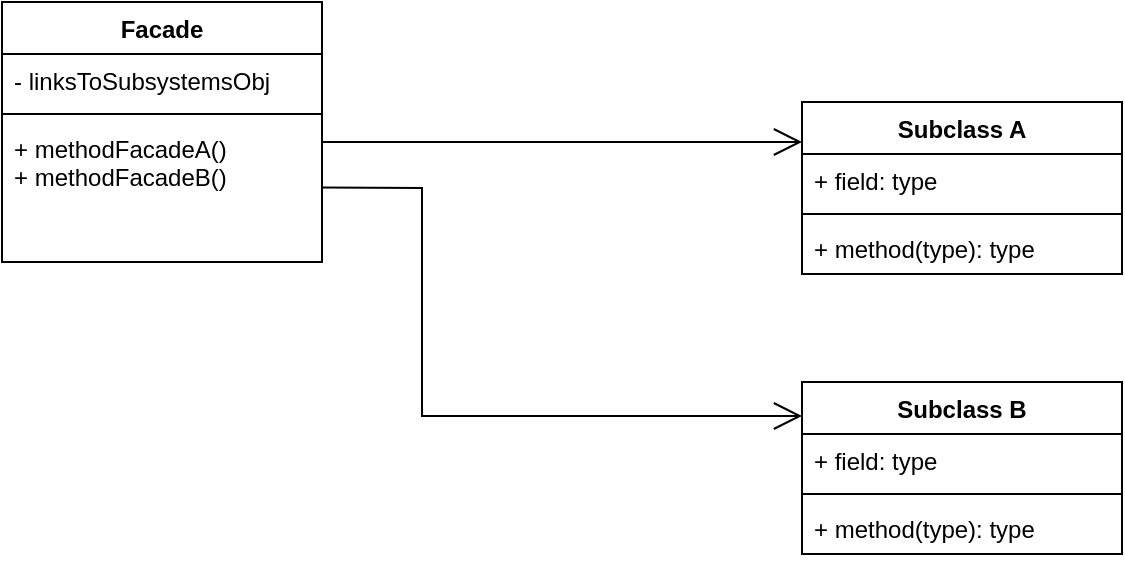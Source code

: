 <mxfile version="24.0.5" type="device">
  <diagram name="Page-1" id="T9YTV0UZFiSKC58tQL2C">
    <mxGraphModel dx="1046" dy="471" grid="1" gridSize="10" guides="1" tooltips="1" connect="1" arrows="1" fold="1" page="1" pageScale="1" pageWidth="827" pageHeight="1169" math="0" shadow="0">
      <root>
        <mxCell id="0" />
        <mxCell id="1" parent="0" />
        <mxCell id="-_bLyJcd1HXzMFZOoarc-1" value="Facade" style="swimlane;fontStyle=1;align=center;verticalAlign=top;childLayout=stackLayout;horizontal=1;startSize=26;horizontalStack=0;resizeParent=1;resizeParentMax=0;resizeLast=0;collapsible=1;marginBottom=0;whiteSpace=wrap;html=1;" vertex="1" parent="1">
          <mxGeometry x="180" y="70" width="160" height="130" as="geometry" />
        </mxCell>
        <mxCell id="-_bLyJcd1HXzMFZOoarc-2" value="- linksToSubsystemsObj" style="text;strokeColor=none;fillColor=none;align=left;verticalAlign=top;spacingLeft=4;spacingRight=4;overflow=hidden;rotatable=0;points=[[0,0.5],[1,0.5]];portConstraint=eastwest;whiteSpace=wrap;html=1;" vertex="1" parent="-_bLyJcd1HXzMFZOoarc-1">
          <mxGeometry y="26" width="160" height="26" as="geometry" />
        </mxCell>
        <mxCell id="-_bLyJcd1HXzMFZOoarc-3" value="" style="line;strokeWidth=1;fillColor=none;align=left;verticalAlign=middle;spacingTop=-1;spacingLeft=3;spacingRight=3;rotatable=0;labelPosition=right;points=[];portConstraint=eastwest;strokeColor=inherit;" vertex="1" parent="-_bLyJcd1HXzMFZOoarc-1">
          <mxGeometry y="52" width="160" height="8" as="geometry" />
        </mxCell>
        <mxCell id="-_bLyJcd1HXzMFZOoarc-4" value="+ methodFacadeA()&lt;div&gt;+ methodFacadeB()&lt;/div&gt;" style="text;strokeColor=none;fillColor=none;align=left;verticalAlign=top;spacingLeft=4;spacingRight=4;overflow=hidden;rotatable=0;points=[[0,0.5],[1,0.5]];portConstraint=eastwest;whiteSpace=wrap;html=1;" vertex="1" parent="-_bLyJcd1HXzMFZOoarc-1">
          <mxGeometry y="60" width="160" height="70" as="geometry" />
        </mxCell>
        <mxCell id="-_bLyJcd1HXzMFZOoarc-5" value="Subclass A" style="swimlane;fontStyle=1;align=center;verticalAlign=top;childLayout=stackLayout;horizontal=1;startSize=26;horizontalStack=0;resizeParent=1;resizeParentMax=0;resizeLast=0;collapsible=1;marginBottom=0;whiteSpace=wrap;html=1;" vertex="1" parent="1">
          <mxGeometry x="580" y="120" width="160" height="86" as="geometry" />
        </mxCell>
        <mxCell id="-_bLyJcd1HXzMFZOoarc-6" value="+ field: type" style="text;strokeColor=none;fillColor=none;align=left;verticalAlign=top;spacingLeft=4;spacingRight=4;overflow=hidden;rotatable=0;points=[[0,0.5],[1,0.5]];portConstraint=eastwest;whiteSpace=wrap;html=1;" vertex="1" parent="-_bLyJcd1HXzMFZOoarc-5">
          <mxGeometry y="26" width="160" height="26" as="geometry" />
        </mxCell>
        <mxCell id="-_bLyJcd1HXzMFZOoarc-7" value="" style="line;strokeWidth=1;fillColor=none;align=left;verticalAlign=middle;spacingTop=-1;spacingLeft=3;spacingRight=3;rotatable=0;labelPosition=right;points=[];portConstraint=eastwest;strokeColor=inherit;" vertex="1" parent="-_bLyJcd1HXzMFZOoarc-5">
          <mxGeometry y="52" width="160" height="8" as="geometry" />
        </mxCell>
        <mxCell id="-_bLyJcd1HXzMFZOoarc-8" value="+ method(type): type" style="text;strokeColor=none;fillColor=none;align=left;verticalAlign=top;spacingLeft=4;spacingRight=4;overflow=hidden;rotatable=0;points=[[0,0.5],[1,0.5]];portConstraint=eastwest;whiteSpace=wrap;html=1;" vertex="1" parent="-_bLyJcd1HXzMFZOoarc-5">
          <mxGeometry y="60" width="160" height="26" as="geometry" />
        </mxCell>
        <mxCell id="-_bLyJcd1HXzMFZOoarc-9" value="Subclass B" style="swimlane;fontStyle=1;align=center;verticalAlign=top;childLayout=stackLayout;horizontal=1;startSize=26;horizontalStack=0;resizeParent=1;resizeParentMax=0;resizeLast=0;collapsible=1;marginBottom=0;whiteSpace=wrap;html=1;" vertex="1" parent="1">
          <mxGeometry x="580" y="260" width="160" height="86" as="geometry" />
        </mxCell>
        <mxCell id="-_bLyJcd1HXzMFZOoarc-10" value="+ field: type" style="text;strokeColor=none;fillColor=none;align=left;verticalAlign=top;spacingLeft=4;spacingRight=4;overflow=hidden;rotatable=0;points=[[0,0.5],[1,0.5]];portConstraint=eastwest;whiteSpace=wrap;html=1;" vertex="1" parent="-_bLyJcd1HXzMFZOoarc-9">
          <mxGeometry y="26" width="160" height="26" as="geometry" />
        </mxCell>
        <mxCell id="-_bLyJcd1HXzMFZOoarc-11" value="" style="line;strokeWidth=1;fillColor=none;align=left;verticalAlign=middle;spacingTop=-1;spacingLeft=3;spacingRight=3;rotatable=0;labelPosition=right;points=[];portConstraint=eastwest;strokeColor=inherit;" vertex="1" parent="-_bLyJcd1HXzMFZOoarc-9">
          <mxGeometry y="52" width="160" height="8" as="geometry" />
        </mxCell>
        <mxCell id="-_bLyJcd1HXzMFZOoarc-12" value="+ method(type): type" style="text;strokeColor=none;fillColor=none;align=left;verticalAlign=top;spacingLeft=4;spacingRight=4;overflow=hidden;rotatable=0;points=[[0,0.5],[1,0.5]];portConstraint=eastwest;whiteSpace=wrap;html=1;" vertex="1" parent="-_bLyJcd1HXzMFZOoarc-9">
          <mxGeometry y="60" width="160" height="26" as="geometry" />
        </mxCell>
        <mxCell id="-_bLyJcd1HXzMFZOoarc-18" value="" style="endArrow=open;endFill=1;endSize=12;html=1;rounded=0;" edge="1" parent="1">
          <mxGeometry width="160" relative="1" as="geometry">
            <mxPoint x="340" y="140" as="sourcePoint" />
            <mxPoint x="580" y="140" as="targetPoint" />
          </mxGeometry>
        </mxCell>
        <mxCell id="-_bLyJcd1HXzMFZOoarc-19" value="" style="endArrow=open;endFill=1;endSize=12;html=1;rounded=0;" edge="1" parent="1">
          <mxGeometry width="160" relative="1" as="geometry">
            <mxPoint x="340" y="162.69" as="sourcePoint" />
            <mxPoint x="580" y="277" as="targetPoint" />
            <Array as="points">
              <mxPoint x="390" y="163" />
              <mxPoint x="390" y="277" />
            </Array>
          </mxGeometry>
        </mxCell>
      </root>
    </mxGraphModel>
  </diagram>
</mxfile>
